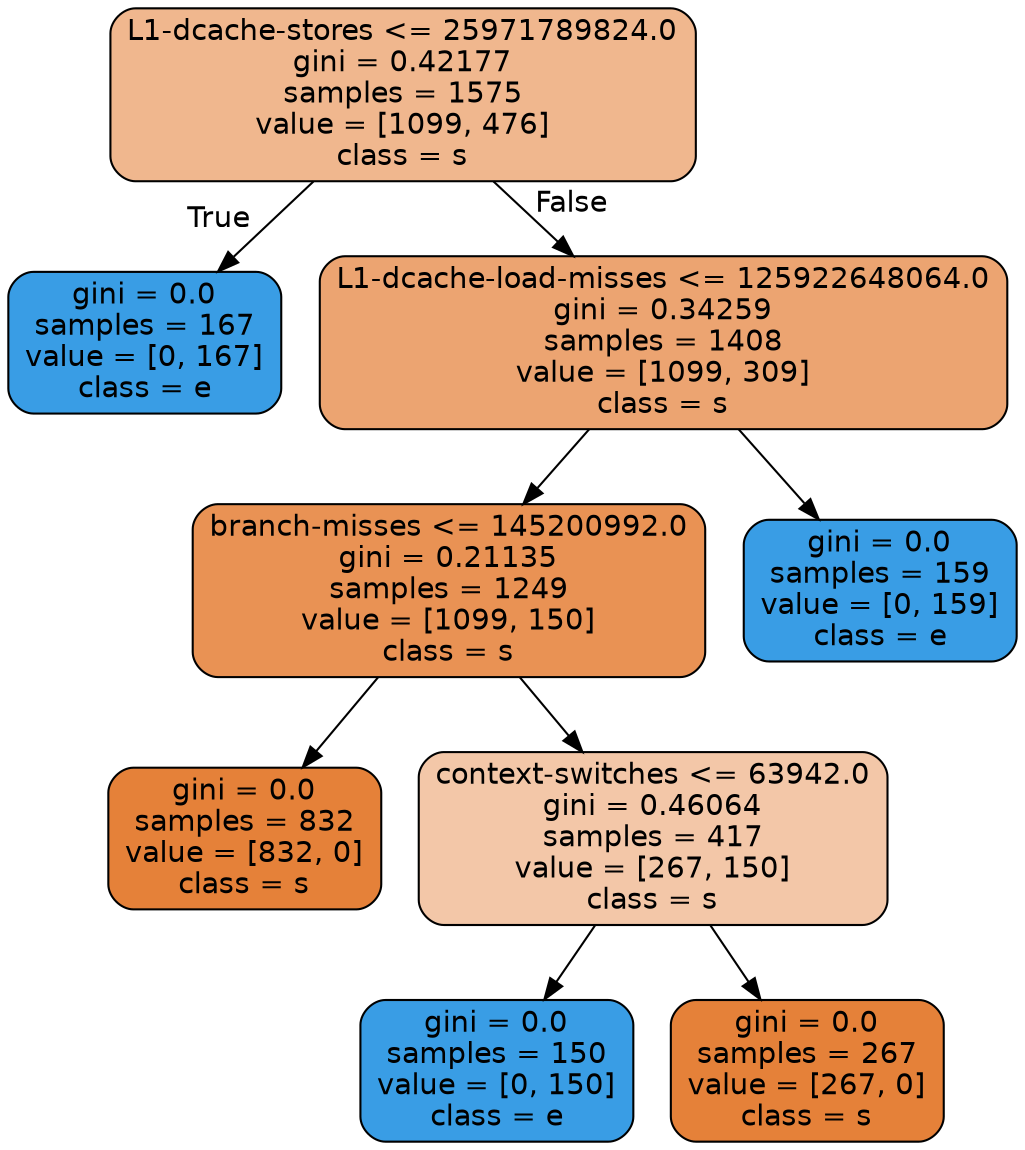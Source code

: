 digraph Tree {
node [shape=box, style="filled, rounded", color="black", fontname=helvetica] ;
edge [fontname=helvetica] ;
0 [label="L1-dcache-stores <= 25971789824.0\ngini = 0.42177\nsamples = 1575\nvalue = [1099, 476]\nclass = s", fillcolor="#e5813991"] ;
1 [label="gini = 0.0\nsamples = 167\nvalue = [0, 167]\nclass = e", fillcolor="#399de5ff"] ;
0 -> 1 [labeldistance=2.5, labelangle=45, headlabel="True"] ;
2 [label="L1-dcache-load-misses <= 125922648064.0\ngini = 0.34259\nsamples = 1408\nvalue = [1099, 309]\nclass = s", fillcolor="#e58139b7"] ;
0 -> 2 [labeldistance=2.5, labelangle=-45, headlabel="False"] ;
3 [label="branch-misses <= 145200992.0\ngini = 0.21135\nsamples = 1249\nvalue = [1099, 150]\nclass = s", fillcolor="#e58139dc"] ;
2 -> 3 ;
4 [label="gini = 0.0\nsamples = 832\nvalue = [832, 0]\nclass = s", fillcolor="#e58139ff"] ;
3 -> 4 ;
5 [label="context-switches <= 63942.0\ngini = 0.46064\nsamples = 417\nvalue = [267, 150]\nclass = s", fillcolor="#e5813970"] ;
3 -> 5 ;
6 [label="gini = 0.0\nsamples = 150\nvalue = [0, 150]\nclass = e", fillcolor="#399de5ff"] ;
5 -> 6 ;
7 [label="gini = 0.0\nsamples = 267\nvalue = [267, 0]\nclass = s", fillcolor="#e58139ff"] ;
5 -> 7 ;
8 [label="gini = 0.0\nsamples = 159\nvalue = [0, 159]\nclass = e", fillcolor="#399de5ff"] ;
2 -> 8 ;
}